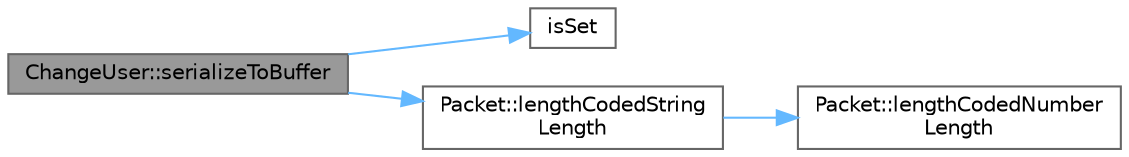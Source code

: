 digraph "ChangeUser::serializeToBuffer"
{
 // INTERACTIVE_SVG=YES
 // LATEX_PDF_SIZE
  bgcolor="transparent";
  edge [fontname=Helvetica,fontsize=10,labelfontname=Helvetica,labelfontsize=10];
  node [fontname=Helvetica,fontsize=10,shape=box,height=0.2,width=0.4];
  rankdir="LR";
  Node1 [id="Node000001",label="ChangeUser::serializeToBuffer",height=0.2,width=0.4,color="gray40", fillcolor="grey60", style="filled", fontcolor="black",tooltip=" "];
  Node1 -> Node2 [id="edge4_Node000001_Node000002",color="steelblue1",style="solid",tooltip=" "];
  Node2 [id="Node000002",label="isSet",height=0.2,width=0.4,color="grey40", fillcolor="white", style="filled",URL="$d4/da0/a01291_a1862df726aa86bada803c1ab50244906.html#a1862df726aa86bada803c1ab50244906",tooltip=" "];
  Node1 -> Node3 [id="edge5_Node000001_Node000003",color="steelblue1",style="solid",tooltip=" "];
  Node3 [id="Node000003",label="Packet::lengthCodedString\lLength",height=0.2,width=0.4,color="grey40", fillcolor="white", style="filled",URL="$d9/dd4/a00776_aae109ac647b65b215bb1afb86aef1cbd.html#aae109ac647b65b215bb1afb86aef1cbd",tooltip=" "];
  Node3 -> Node4 [id="edge6_Node000003_Node000004",color="steelblue1",style="solid",tooltip=" "];
  Node4 [id="Node000004",label="Packet::lengthCodedNumber\lLength",height=0.2,width=0.4,color="grey40", fillcolor="white", style="filled",URL="$d9/dd4/a00776_a56ec0e9de7157a43cbd3ddd5a407f0d7.html#a56ec0e9de7157a43cbd3ddd5a407f0d7",tooltip=" "];
}
